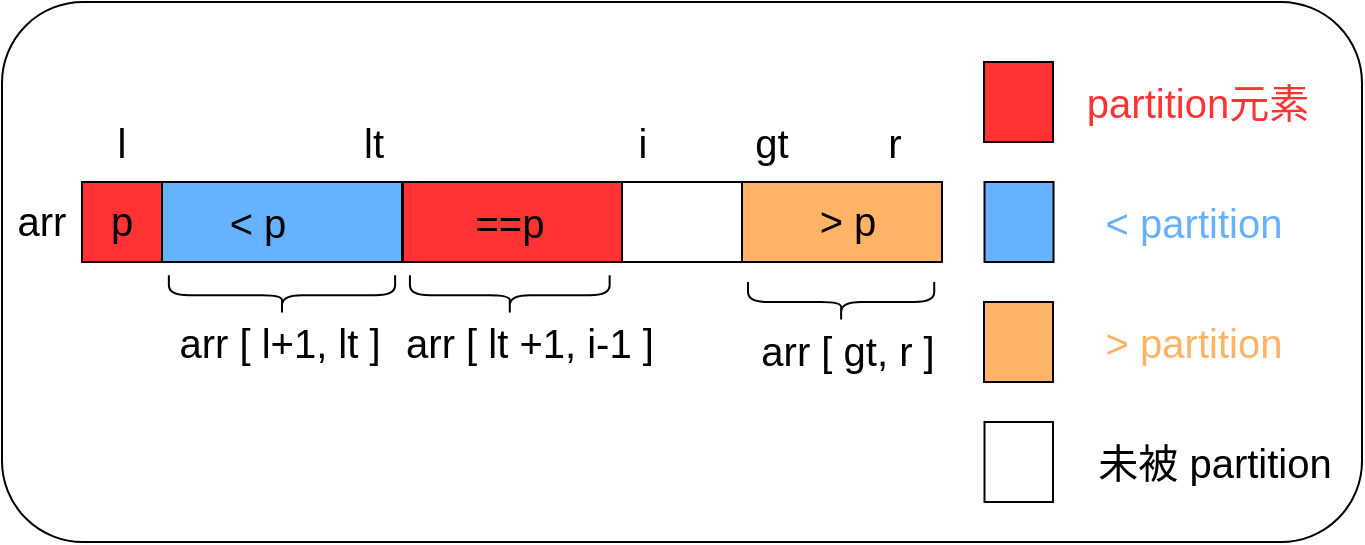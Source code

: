<mxfile version="14.9.3" type="device"><diagram id="qbo37nlcLTQYi2lYxEzc" name="Page-1"><mxGraphModel dx="865" dy="1578" grid="1" gridSize="10" guides="1" tooltips="1" connect="1" arrows="1" fold="1" page="1" pageScale="1" pageWidth="827" pageHeight="1169" math="0" shadow="0"><root><mxCell id="0"/><mxCell id="1" parent="0"/><mxCell id="CGCtGKrRMyX0r5AopF-P-1" value="" style="rounded=1;whiteSpace=wrap;html=1;" vertex="1" parent="1"><mxGeometry x="80" y="-1100" width="680" height="270" as="geometry"/></mxCell><mxCell id="CGCtGKrRMyX0r5AopF-P-2" value="" style="rounded=0;whiteSpace=wrap;html=1;fillColor=none;" vertex="1" parent="1"><mxGeometry x="390" y="-1010" width="60" height="40" as="geometry"/></mxCell><mxCell id="CGCtGKrRMyX0r5AopF-P-3" value="" style="rounded=0;whiteSpace=wrap;html=1;fillColor=#FF3333;" vertex="1" parent="1"><mxGeometry x="120" y="-1010" width="40" height="40" as="geometry"/></mxCell><mxCell id="CGCtGKrRMyX0r5AopF-P-4" value="" style="rounded=0;whiteSpace=wrap;html=1;fillColor=#66B2FF;" vertex="1" parent="1"><mxGeometry x="160" y="-1010" width="120" height="40" as="geometry"/></mxCell><mxCell id="CGCtGKrRMyX0r5AopF-P-5" value="" style="rounded=0;whiteSpace=wrap;html=1;fillColor=#FFB366;" vertex="1" parent="1"><mxGeometry x="450" y="-1010" width="100" height="40" as="geometry"/></mxCell><mxCell id="CGCtGKrRMyX0r5AopF-P-6" value="&lt;font style=&quot;font-size: 20px&quot;&gt;lt&lt;/font&gt;" style="text;html=1;strokeColor=none;fillColor=none;align=center;verticalAlign=middle;whiteSpace=wrap;rounded=0;" vertex="1" parent="1"><mxGeometry x="251" y="-1040" width="29.5" height="20" as="geometry"/></mxCell><mxCell id="CGCtGKrRMyX0r5AopF-P-7" value="&lt;font style=&quot;font-size: 20px&quot;&gt;l&lt;/font&gt;" style="text;html=1;strokeColor=none;fillColor=none;align=center;verticalAlign=middle;whiteSpace=wrap;rounded=0;" vertex="1" parent="1"><mxGeometry x="120" y="-1040" width="40" height="20" as="geometry"/></mxCell><mxCell id="CGCtGKrRMyX0r5AopF-P-8" value="&lt;font style=&quot;font-size: 20px&quot;&gt;i&lt;/font&gt;" style="text;html=1;strokeColor=none;fillColor=none;align=center;verticalAlign=middle;whiteSpace=wrap;rounded=0;" vertex="1" parent="1"><mxGeometry x="387" y="-1040" width="27" height="20" as="geometry"/></mxCell><mxCell id="CGCtGKrRMyX0r5AopF-P-9" value="&lt;font style=&quot;font-size: 20px&quot;&gt;r&lt;/font&gt;" style="text;html=1;strokeColor=none;fillColor=none;align=center;verticalAlign=middle;whiteSpace=wrap;rounded=0;" vertex="1" parent="1"><mxGeometry x="513" y="-1040" width="27" height="20" as="geometry"/></mxCell><mxCell id="CGCtGKrRMyX0r5AopF-P-10" value="&lt;font style=&quot;font-size: 20px&quot;&gt;p&lt;/font&gt;" style="text;html=1;strokeColor=none;fillColor=none;align=center;verticalAlign=middle;whiteSpace=wrap;rounded=0;" vertex="1" parent="1"><mxGeometry x="120" y="-1001" width="40" height="20" as="geometry"/></mxCell><mxCell id="CGCtGKrRMyX0r5AopF-P-11" value="&lt;font style=&quot;font-size: 20px&quot;&gt;&amp;lt; p&lt;/font&gt;" style="text;html=1;strokeColor=none;fillColor=none;align=center;verticalAlign=middle;whiteSpace=wrap;rounded=0;" vertex="1" parent="1"><mxGeometry x="178" y="-1000" width="60" height="20" as="geometry"/></mxCell><mxCell id="CGCtGKrRMyX0r5AopF-P-12" value="&lt;font style=&quot;font-size: 20px&quot;&gt;&amp;gt; p&lt;/font&gt;" style="text;html=1;strokeColor=none;fillColor=none;align=center;verticalAlign=middle;whiteSpace=wrap;rounded=0;" vertex="1" parent="1"><mxGeometry x="473" y="-1001" width="60" height="20" as="geometry"/></mxCell><mxCell id="CGCtGKrRMyX0r5AopF-P-13" value="" style="rounded=0;whiteSpace=wrap;html=1;fillColor=#FF3333;" vertex="1" parent="1"><mxGeometry x="571" y="-1070" width="34.5" height="40" as="geometry"/></mxCell><mxCell id="CGCtGKrRMyX0r5AopF-P-14" value="" style="rounded=0;whiteSpace=wrap;html=1;fillColor=#66B2FF;" vertex="1" parent="1"><mxGeometry x="571.25" y="-1010" width="34.5" height="40" as="geometry"/></mxCell><mxCell id="CGCtGKrRMyX0r5AopF-P-15" value="" style="rounded=0;whiteSpace=wrap;html=1;fillColor=#FFB366;" vertex="1" parent="1"><mxGeometry x="571" y="-950" width="34.5" height="40" as="geometry"/></mxCell><mxCell id="CGCtGKrRMyX0r5AopF-P-16" value="" style="rounded=0;whiteSpace=wrap;html=1;fillColor=none;" vertex="1" parent="1"><mxGeometry x="571.25" y="-890" width="34.25" height="40" as="geometry"/></mxCell><mxCell id="CGCtGKrRMyX0r5AopF-P-17" value="&lt;font style=&quot;font-size: 20px&quot; color=&quot;#ff3333&quot;&gt;partition元素&lt;/font&gt;" style="text;html=1;strokeColor=none;fillColor=none;align=center;verticalAlign=middle;whiteSpace=wrap;rounded=0;" vertex="1" parent="1"><mxGeometry x="597.5" y="-1060" width="160" height="20" as="geometry"/></mxCell><mxCell id="CGCtGKrRMyX0r5AopF-P-18" value="&lt;font style=&quot;font-size: 20px&quot; color=&quot;#66b2ff&quot;&gt;&amp;lt; partition&lt;/font&gt;" style="text;html=1;strokeColor=none;fillColor=none;align=center;verticalAlign=middle;whiteSpace=wrap;rounded=0;" vertex="1" parent="1"><mxGeometry x="595.5" y="-1000" width="160" height="20" as="geometry"/></mxCell><mxCell id="CGCtGKrRMyX0r5AopF-P-19" value="&lt;font style=&quot;font-size: 20px&quot; color=&quot;#ffb366&quot;&gt;&amp;gt; partition&lt;/font&gt;" style="text;html=1;strokeColor=none;fillColor=none;align=center;verticalAlign=middle;whiteSpace=wrap;rounded=0;" vertex="1" parent="1"><mxGeometry x="620.5" y="-940" width="110" height="20" as="geometry"/></mxCell><mxCell id="CGCtGKrRMyX0r5AopF-P-20" value="&lt;font style=&quot;font-size: 20px&quot;&gt;未被 partition&lt;/font&gt;" style="text;html=1;strokeColor=none;fillColor=none;align=center;verticalAlign=middle;whiteSpace=wrap;rounded=0;" vertex="1" parent="1"><mxGeometry x="619.5" y="-880" width="133" height="20" as="geometry"/></mxCell><mxCell id="CGCtGKrRMyX0r5AopF-P-21" value="" style="shape=curlyBracket;whiteSpace=wrap;html=1;rounded=1;flipH=1;rotation=90;" vertex="1" parent="1"><mxGeometry x="210" y="-1010" width="20" height="113.13" as="geometry"/></mxCell><mxCell id="CGCtGKrRMyX0r5AopF-P-22" value="&lt;font style=&quot;font-size: 20px&quot;&gt;arr [ l+1, lt ]&lt;/font&gt;" style="text;html=1;strokeColor=none;fillColor=none;align=center;verticalAlign=middle;whiteSpace=wrap;rounded=0;" vertex="1" parent="1"><mxGeometry x="158" y="-940" width="122" height="20" as="geometry"/></mxCell><mxCell id="CGCtGKrRMyX0r5AopF-P-23" value="" style="shape=curlyBracket;whiteSpace=wrap;html=1;rounded=1;flipH=1;rotation=90;" vertex="1" parent="1"><mxGeometry x="489.56" y="-996.55" width="20" height="93.12" as="geometry"/></mxCell><mxCell id="CGCtGKrRMyX0r5AopF-P-24" value="&lt;font style=&quot;font-size: 20px&quot;&gt;arr [ gt, r ]&lt;/font&gt;" style="text;html=1;strokeColor=none;fillColor=none;align=center;verticalAlign=middle;whiteSpace=wrap;rounded=0;" vertex="1" parent="1"><mxGeometry x="443" y="-936" width="120" height="20" as="geometry"/></mxCell><mxCell id="CGCtGKrRMyX0r5AopF-P-25" value="&lt;font style=&quot;font-size: 20px&quot;&gt;arr&lt;/font&gt;" style="text;html=1;strokeColor=none;fillColor=none;align=center;verticalAlign=middle;whiteSpace=wrap;rounded=0;" vertex="1" parent="1"><mxGeometry x="80" y="-1001" width="40" height="20" as="geometry"/></mxCell><mxCell id="CGCtGKrRMyX0r5AopF-P-26" value="&lt;font style=&quot;font-size: 20px&quot;&gt;gt&lt;/font&gt;" style="text;html=1;strokeColor=none;fillColor=none;align=center;verticalAlign=middle;whiteSpace=wrap;rounded=0;" vertex="1" parent="1"><mxGeometry x="450" y="-1040" width="29.5" height="20" as="geometry"/></mxCell><mxCell id="CGCtGKrRMyX0r5AopF-P-27" value="" style="rounded=0;whiteSpace=wrap;html=1;fillColor=#FF3333;" vertex="1" parent="1"><mxGeometry x="280.5" y="-1010" width="109.5" height="40" as="geometry"/></mxCell><mxCell id="CGCtGKrRMyX0r5AopF-P-28" value="" style="shape=curlyBracket;whiteSpace=wrap;html=1;rounded=1;flipH=1;rotation=90;" vertex="1" parent="1"><mxGeometry x="323.89" y="-1003.36" width="20" height="99.86" as="geometry"/></mxCell><mxCell id="CGCtGKrRMyX0r5AopF-P-29" value="&lt;font style=&quot;font-size: 20px&quot;&gt;arr [ lt +1, i-1 ]&lt;/font&gt;" style="text;html=1;strokeColor=none;fillColor=none;align=center;verticalAlign=middle;whiteSpace=wrap;rounded=0;" vertex="1" parent="1"><mxGeometry x="274" y="-940" width="140" height="20" as="geometry"/></mxCell><mxCell id="CGCtGKrRMyX0r5AopF-P-31" value="&lt;font style=&quot;font-size: 20px&quot;&gt;==p&lt;/font&gt;" style="text;html=1;strokeColor=none;fillColor=none;align=center;verticalAlign=middle;whiteSpace=wrap;rounded=0;" vertex="1" parent="1"><mxGeometry x="313.89" y="-1000" width="40" height="20" as="geometry"/></mxCell></root></mxGraphModel></diagram></mxfile>
